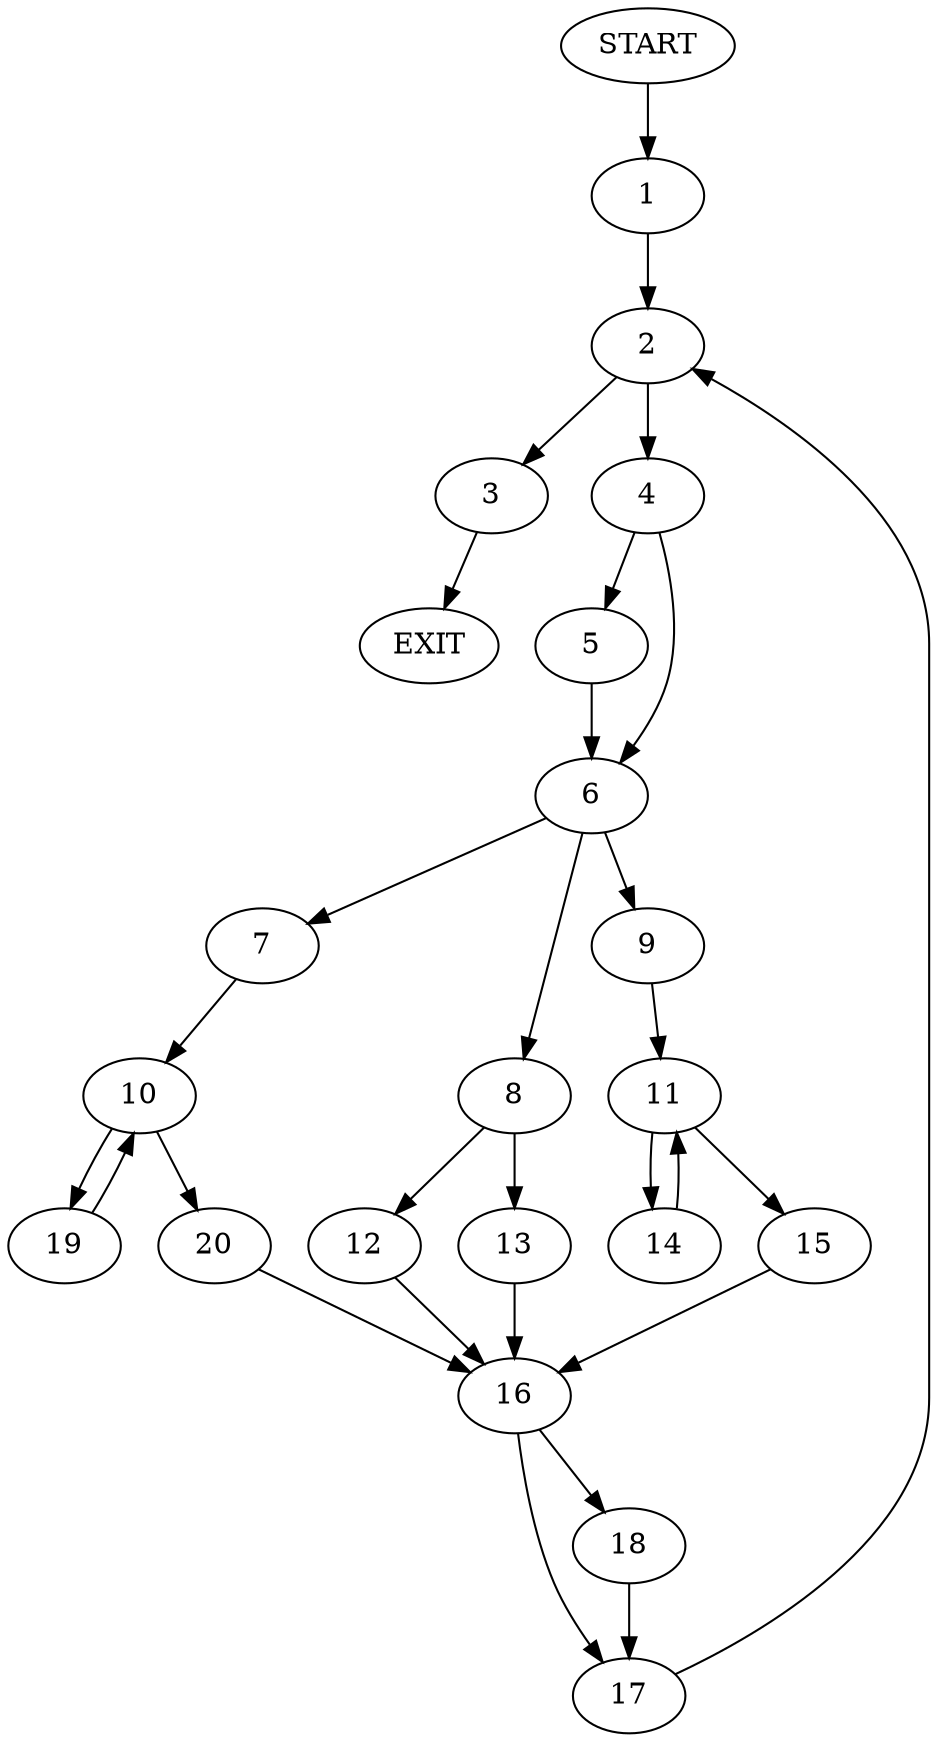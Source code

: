 digraph {
0 [label="START"]
21 [label="EXIT"]
0 -> 1
1 -> 2
2 -> 3
2 -> 4
4 -> 5
4 -> 6
3 -> 21
5 -> 6
6 -> 7
6 -> 8
6 -> 9
7 -> 10
9 -> 11
8 -> 12
8 -> 13
11 -> 14
11 -> 15
15 -> 16
14 -> 11
16 -> 17
16 -> 18
10 -> 19
10 -> 20
19 -> 10
20 -> 16
12 -> 16
13 -> 16
18 -> 17
17 -> 2
}
